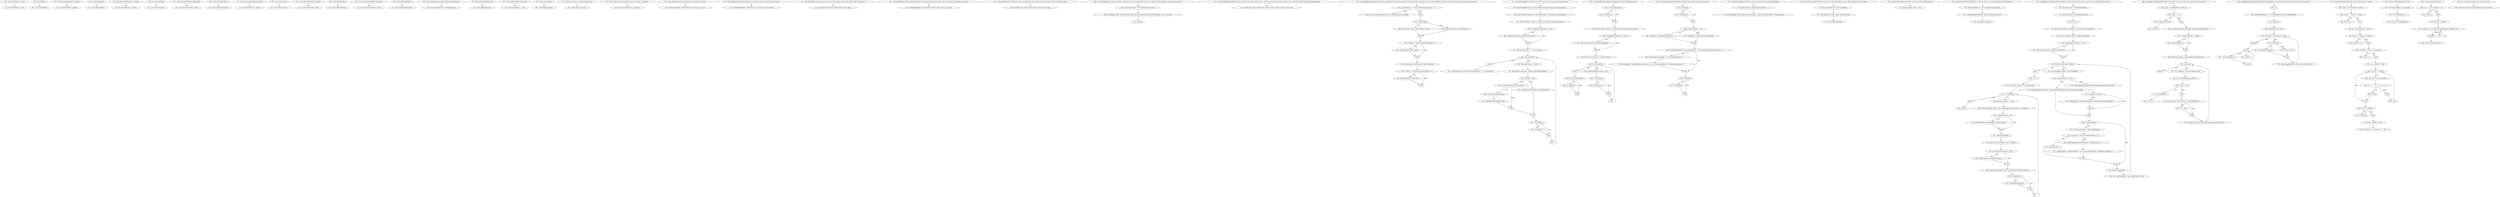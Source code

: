 digraph HelpFormatter_CFG {
  // graph-vertices
  v1  [label="193:  void setWidth(final int width)"];
  v2  [label="195:  this.defaultWidth = width"];
  v3  [label="203:  int getWidth()"];
  v4  [label="205:  return defaultWidth;"];
  v5  [label="213:  void setLeftPadding(final int padding)"];
  v6  [label="215:  this.defaultLeftPad = padding"];
  v7  [label="223:  int getLeftPadding()"];
  v8  [label="225:  return defaultLeftPad;"];
  v9  [label="233:  void setDescPadding(final int padding)"];
  v10  [label="235:  this.defaultDescPad = padding"];
  v11  [label="243:  int getDescPadding()"];
  v12  [label="245:  return defaultDescPad;"];
  v13  [label="253:  void setSyntaxPrefix(final String prefix)"];
  v14  [label="255:  this.defaultSyntaxPrefix = prefix"];
  v15  [label="263:  String getSyntaxPrefix()"];
  v16  [label="265:  return defaultSyntaxPrefix;"];
  v17  [label="273:  void setNewLine(final String newline)"];
  v18  [label="275:  this.defaultNewLine = newline"];
  v19  [label="283:  String getNewLine()"];
  v20  [label="285:  return defaultNewLine;"];
  v21  [label="293:  void setOptPrefix(final String prefix)"];
  v22  [label="295:  this.defaultOptPrefix = prefix"];
  v23  [label="303:  String getOptPrefix()"];
  v24  [label="305:  return defaultOptPrefix;"];
  v25  [label="313:  void setLongOptPrefix(final String prefix)"];
  v26  [label="315:  this.defaultLongOptPrefix = prefix"];
  v27  [label="323:  String getLongOptPrefix()"];
  v28  [label="325:  return defaultLongOptPrefix;"];
  v29  [label="336:  void setLongOptSeparator(final String longOptSeparator)"];
  v30  [label="338:  this.longOptSeparator = longOptSeparator"];
  v31  [label="347:  String getLongOptSeparator()"];
  v32  [label="349:  return longOptSeparator;"];
  v33  [label="357:  void setArgName(final String name)"];
  v34  [label="359:  this.defaultArgName = name"];
  v35  [label="367:  String getArgName()"];
  v36  [label="369:  return defaultArgName;"];
  v37  [label="379:  Comparator<Option> getOptionComparator()"];
  v38  [label="381:  return optionComparator;"];
  v39  [label="391:  void setOptionComparator(final Comparator<Option> comparator)"];
  v40  [label="393:  this.optionComparator = comparator"];
  v41  [label="404:  void printHelp(final String cmdLineSyntax, final Options options)"];
  v42  [label="406:  printHelp(getWidth(), cmdLineSyntax, null, options, null, false)"];
  v43  [label="419:  void printHelp(final String cmdLineSyntax, final Options options, final boolean autoUsage)"];
  v44  [label="421:  printHelp(getWidth(), cmdLineSyntax, null, options, null, autoUsage)"];
  v45  [label="434:  void printHelp(final String cmdLineSyntax, final String header, final Options options, final String footer)"];
  v46  [label="436:  printHelp(cmdLineSyntax, header, options, footer, false)"];
  v47  [label="451:  void printHelp(final String cmdLineSyntax, final String header, final Options options, final String footer, final boolean autoUsage)"];
  v48  [label="453:  printHelp(getWidth(), cmdLineSyntax, header, options, footer, autoUsage)"];
  v49  [label="467:  void printHelp(final int width, final String cmdLineSyntax, final String header, final Options options, final String footer)"];
  v50  [label="469:  printHelp(width, cmdLineSyntax, header, options, footer, false)"];
  v51  [label="485:  void printHelp(final int width, final String cmdLineSyntax, final String header, final Options options, final String footer, final boolean autoUsage)"];
  v52  [label="488:  final PrintWriter pw = new PrintWriter(System.out)"];
  v53  [label="490:  printHelp(pw, width, cmdLineSyntax, header, options, getLeftPadding(), getDescPadding(), footer, autoUsage)"];
  v54  [label="491:  pw.flush()"];
  v55  [label="511:  void printHelp(final PrintWriter pw, final int width, final String cmdLineSyntax,  final String header, final Options options, final int leftPad,  final int descPad, final String footer)"];
  v56  [label="515:  printHelp(pw, width, cmdLineSyntax, header, options, leftPad, descPad, footer, false)"];
  v57  [label="538:  void printHelp(final PrintWriter pw, final int width, final String cmdLineSyntax, final String header, final Options options, final int leftPad, final int descPad, final String footer, final boolean autoUsage)"];
  v58  [label="542:  if (cmdLineSyntax == null || cmdLineSyntax.length() == 0)"];
  v59  [label="544:  throw new IllegalArgumentException('cmdLineSyntax not provided')"];
  v60  [label="endif"];
  v61  [label="547:  if (autoUsage)"];
  v62  [label="549:  printUsage(pw, width, cmdLineSyntax, options)"];
  v63  [label="endif"];
  v64  [label="553:  printUsage(pw, width, cmdLineSyntax)"];
  v65  [label="556:  if (header != null && header.trim().length() > 0)"];
  v66  [label="558:  printWrapped(pw, width, header)"];
  v67  [label="endif"];
  v68  [label="561:  printOptions(pw, width, options, leftPad, descPad)"];
  v69  [label="563:  if (footer != null && footer.trim().length() > 0)"];
  v70  [label="565:  printWrapped(pw, width, footer)"];
  v71  [label="endif"];
  v72  [label="577:  void printUsage(final PrintWriter pw, final int width, final String app, final Options options)"];
  v73  [label="580:  final StringBuffer buff = new StringBuffer(getSyntaxPrefix()).append(app).append(' ')"];
  v74  [label="583:  final Collection<OptionGroup> processedGroups = new ArrayList<OptionGroup>()"];
  v75  [label="585:  final List<Option> optList = new ArrayList<Option>(options.getOptions())"];
  v76  [label="586:  if (getOptionComparator() != null)"];
  v77  [label="588:  Collections.sort(optList, getOptionComparator())"];
  v78  [label="endif"];
  v79  [label="591:  final Iterator<Option> it = optList.iterator()"];
  v80  [label="591:  for (it.hasNext())"];
  v81  [label="591:   ; "];
  v82  [label="endfor"];
  v83  [label="594:  final Option option = it.next()"];
  v84  [label="597:  final OptionGroup group = options.getOptionGroup(option)"];
  v85  [label="600:  if (group != null)"];
  v86  [label="603:  if (!processedGroups.contains(group))"];
  v87  [label="606:  processedGroups.add(group)"];
  v88  [label="610:  appendOptionGroup(buff, group)"];
  v89  [label="endif"];
  v90  [label="endif"];
  v91  [label="620:  appendOption(buff, option, option.isRequired())"];
  v92  [label="623:  if (it.hasNext())"];
  v93  [label="625:  buff.append(' ')"];
  v94  [label="endif"];
  v95  [label="631:  printWrapped(pw, width, buff.toString().indexOf(' ') + 1, buff.toString())"];
  v96  [label="642:  void appendOptionGroup(final StringBuffer buff, final OptionGroup group)"];
  v97  [label="644:  if (!group.isRequired())"];
  v98  [label="646:  buff.append('[')"];
  v99  [label="endif"];
  v100  [label="649:  final List<Option> optList = new ArrayList<Option>(group.getOptions())"];
  v101  [label="650:  if (getOptionComparator() != null)"];
  v102  [label="652:  Collections.sort(optList, getOptionComparator())"];
  v103  [label="endif"];
  v104  [label="655:  final Iterator<Option> it = optList.iterator()"];
  v105  [label="655:  for (it.hasNext())"];
  v106  [label="655:   ; "];
  v107  [label="endfor"];
  v108  [label="658:  appendOption(buff, it.next(), true)"];
  v109  [label="660:  if (it.hasNext())"];
  v110  [label="662:  buff.append(' | ')"];
  v111  [label="endif"];
  v112  [label="666:  if (!group.isRequired())"];
  v113  [label="668:  buff.append(']')"];
  v114  [label="endif"];
  v115  [label="679:  void appendOption(final StringBuffer buff, final Option option, final boolean required)"];
  v116  [label="681:  if (!required)"];
  v117  [label="683:  buff.append('[')"];
  v118  [label="endif"];
  v119  [label="686:  if (option.getOpt() != null)"];
  v120  [label="688:  buff.append('-').append(option.getOpt())"];
  v121  [label="endif"];
  v122  [label="692:  buff.append('--').append(option.getLongOpt())"];
  v123  [label="696:  if (option.hasArg() && (option.getArgName() == null || option.getArgName().length() != 0))"];
  v124  [label="698:  buff.append(option.getOpt() == null ? longOptSeparator : ' ')"];
  v125  [label="699:  buff.append('<').append(option.getArgName() != null ? option.getArgName() : getArgName()).append('>')"];
  v126  [label="endif"];
  v127  [label="703:  if (!required)"];
  v128  [label="705:  buff.append(']')"];
  v129  [label="endif"];
  v130  [label="717:  void printUsage(final PrintWriter pw, final int width, final String cmdLineSyntax)"];
  v131  [label="719:  final int argPos = cmdLineSyntax.indexOf(' ') + 1"];
  v132  [label="721:  printWrapped(pw, width, getSyntaxPrefix().length() + argPos, getSyntaxPrefix() + cmdLineSyntax)"];
  v133  [label="736:  void printOptions(final PrintWriter pw, final int width, final Options options, final int leftPad, final int descPad)"];
  v134  [label="739:  final StringBuffer sb = new StringBuffer()"];
  v135  [label="741:  renderOptions(sb, width, options, leftPad, descPad)"];
  v136  [label="742:  pw.println(sb.toString())"];
  v137  [label="752:  void printWrapped(final PrintWriter pw, final int width, final String text)"];
  v138  [label="754:  printWrapped(pw, width, 0, text)"];
  v139  [label="765:  void printWrapped(final PrintWriter pw, final int width, final int nextLineTabStop, final String text)"];
  v140  [label="767:  final StringBuffer sb = new StringBuffer(text.length())"];
  v141  [label="769:  renderWrappedTextBlock(sb, width, nextLineTabStop, text)"];
  v142  [label="770:  pw.println(sb.toString())"];
  v143  [label="789:  StringBuffer renderOptions(final StringBuffer sb, final int width, final Options options, final int leftPad, final int descPad)"];
  v144  [label="791:  final String lpad = createPadding(leftPad)"];
  v145  [label="792:  final String dpad = createPadding(descPad)"];
  v146  [label="798:  int max = 0"];
  v147  [label="799:  final List<StringBuffer> prefixList = new ArrayList<StringBuffer>()"];
  v148  [label="801:  final List<Option> optList = options.helpOptions()"];
  v149  [label="803:  if (getOptionComparator() != null)"];
  v150  [label="805:  Collections.sort(optList, getOptionComparator())"];
  v151  [label="endif"];
  v152  [label="808:  for (final Option option : optList)"];
  v153  [label="endfor"];
  v154  [label="810:  final StringBuffer optBuf = new StringBuffer()"];
  v155  [label="812:  if (option.getOpt() == null)"];
  v156  [label="814:  optBuf.append(lpad).append(' ').append(getLongOptPrefix()).append(option.getLongOpt())"];
  v157  [label="endif"];
  v158  [label="818:  optBuf.append(lpad).append(getOptPrefix()).append(option.getOpt())"];
  v159  [label="820:  if (option.hasLongOpt())"];
  v160  [label="822:  optBuf.append(',').append(getLongOptPrefix()).append(option.getLongOpt())"];
  v161  [label="endif"];
  v162  [label="826:  if (option.hasArg())"];
  v163  [label="828:  final String argName = option.getArgName()"];
  v164  [label="829:  if (argName != null && argName.length() == 0)"];
  v165  [label="832:  optBuf.append(' ')"];
  v166  [label="endif"];
  v167  [label="836:  optBuf.append(option.hasLongOpt() ? longOptSeparator : ' ')"];
  v168  [label="837:  optBuf.append('<').append(argName != null ? option.getArgName() : getArgName()).append('>')"];
  v169  [label="endif"];
  v170  [label="841:  prefixList.add(optBuf)"];
  v171  [label="842:  max = optBuf.length() > max ? optBuf.length() : max"];
  v172  [label="845:  int x = 0"];
  v173  [label="847:  final Iterator<Option> it = optList.iterator()"];
  v174  [label="847:  for (it.hasNext())"];
  v175  [label="847:   ; "];
  v176  [label="endfor"];
  v177  [label="849:  final Option option = it.next()"];
  v178  [label="850:  final StringBuilder optBuf = new StringBuilder(prefixList.get(x++).toString())"];
  v179  [label="852:  if (optBuf.length() < max)"];
  v180  [label="854:  optBuf.append(createPadding(max - optBuf.length()))"];
  v181  [label="endif"];
  v182  [label="857:  optBuf.append(dpad)"];
  v183  [label="859:  final int nextLineTabStop = max + descPad"];
  v184  [label="861:  if (option.getDescription() != null)"];
  v185  [label="863:  optBuf.append(option.getDescription())"];
  v186  [label="endif"];
  v187  [label="866:  renderWrappedText(sb, width, nextLineTabStop, optBuf.toString())"];
  v188  [label="868:  if (it.hasNext())"];
  v189  [label="870:  sb.append(getNewLine())"];
  v190  [label="endif"];
  v191  [label="874:  return sb;"];
  v192  [label="888:  StringBuffer renderWrappedText(final StringBuffer sb, final int width, int nextLineTabStop, String text)"];
  v193  [label="891:  int pos = findWrapPos(text, width, 0)"];
  v194  [label="893:  if (pos == -1)"];
  v195  [label="895:  sb.append(rtrim(text))"];
  v196  [label="897:  return sb;"];
  v197  [label="endif"];
  v198  [label="899:  sb.append(rtrim(text.substring(0, pos))).append(getNewLine())"];
  v199  [label="901:  if (nextLineTabStop >= width)"];
  v200  [label="904:  nextLineTabStop = 1"];
  v201  [label="endif"];
  v202  [label="908:  final String padding = createPadding(nextLineTabStop)"];
  v203  [label="910:  while (true)"];
  v204  [label="endwhile"];
  v205  [label="912:  text = padding + text.substring(pos).trim()"];
  v206  [label="913:  pos = findWrapPos(text, width, 0)"];
  v207  [label="915:  if (pos == -1)"];
  v208  [label="917:  sb.append(text)"];
  v209  [label="919:  return sb;"];
  v210  [label="endif"];
  v211  [label="922:  if (text.length() > width && pos == nextLineTabStop - 1)"];
  v212  [label="924:  pos = width"];
  v213  [label="endif"];
  v214  [label="927:  sb.append(rtrim(text.substring(0, pos))).append(getNewLine())"];
  v215  [label="940:  Appendable renderWrappedTextBlock(final StringBuffer sb, final int width, final int nextLineTabStop, final String text)"];
  v216  [label="942:  try"];
  v217  [label="end-try"];
  v218  [label="944:  final BufferedReader in = new BufferedReader(new StringReader(text))"];
  v219  [label="945:  String line"];
  v220  [label="946:  boolean firstLine = true"];
  v221  [label="947:  while ((line = in.readLine()) != null)"];
  v222  [label="endwhile"];
  v223  [label="949:  if (!firstLine)"];
  v224  [label="951:  sb.append(getNewLine())"];
  v225  [label="endif"];
  v226  [label="955:  firstLine = false"];
  v227  [label="957:  renderWrappedText(sb, width, nextLineTabStop, line)"];
  v228  [label="end-catch"];
  v229  [label="960:  catch (IOException e)"];
  v230  [label="965:  return sb;"];
  v231  [label="982:  int findWrapPos(final String text, final int width, final int startPos)"];
  v232  [label="985:  int pos = text.indexOf('\\n', startPos)"];
  v233  [label="986:  if (pos != -1 && pos <= width)"];
  v234  [label="988:  return pos + 1;"];
  v235  [label="endif"];
  v236  [label="991:  pos = text.indexOf('\\t', startPos)"];
  v237  [label="992:  if (pos != -1 && pos <= width)"];
  v238  [label="994:  return pos + 1;"];
  v239  [label="endif"];
  v240  [label="997:  if (startPos + width >= text.length())"];
  v241  [label="999:  return -1;"];
  v242  [label="endif"];
  v243  [label="1003:  pos = startPos + width"];
  v244  [label="1003:  for (pos >= startPos)"];
  v245  [label="1003:  --pos"];
  v246  [label="endfor"];
  v247  [label="1005:  final char c = text.charAt(pos)"];
  v248  [label="1006:  if (c == ' ' || c == '\\n' || c == '\\r')"];
  v249  [label="1008:  break;"];
  v250  [label="endif"];
  v251  [label="1013:  if (pos > startPos)"];
  v252  [label="1015:  return pos;"];
  v253  [label="endif"];
  v254  [label="1019:  pos = startPos + width"];
  v255  [label="1021:  return pos == text.length() ? -1 : pos;"];
  v256  [label="1031:  String createPadding(final int len)"];
  v257  [label="1033:  final char[] padding = new char[len]"];
  v258  [label="1034:  Arrays.fill(padding, ' ')"];
  v259  [label="1036:  return new String(padding);"];
  v260  [label="1046:  String rtrim(final String s)"];
  v261  [label="1048:  if (s == null || s.length() == 0)"];
  v262  [label="1050:  return s;"];
  v263  [label="endif"];
  v264  [label="1053:  int pos = s.length()"];
  v265  [label="1055:  while (pos > 0 && Character.isWhitespace(s.charAt(pos - 1)))"];
  v266  [label="endwhile"];
  v267  [label="1057:  --pos"];
  v268  [label="1060:  return s.substring(0, pos);"];
  v269  [label="1086:  int compare(final Option opt1, final Option opt2)"];
  v270  [label="1088:  return opt1.getKey().compareToIgnoreCase(opt2.getKey());"];
  // graph-edges
  v1 -> v2;
  v3 -> v4;
  v5 -> v6;
  v7 -> v8;
  v9 -> v10;
  v11 -> v12;
  v13 -> v14;
  v15 -> v16;
  v17 -> v18;
  v19 -> v20;
  v21 -> v22;
  v23 -> v24;
  v25 -> v26;
  v27 -> v28;
  v29 -> v30;
  v31 -> v32;
  v33 -> v34;
  v35 -> v36;
  v37 -> v38;
  v39 -> v40;
  v41 -> v42;
  v43 -> v44;
  v45 -> v46;
  v47 -> v48;
  v49 -> v50;
  v51 -> v52;
  v52 -> v53;
  v53 -> v54;
  v55 -> v56;
  v57 -> v58;
  v58 -> v59  [label="True"];
  v58 -> v60  [label="False"];
  v60 -> v61;
  v61 -> v62  [label="True"];
  v62 -> v63;
  v61 -> v64  [label="False"];
  v64 -> v63;
  v63 -> v65;
  v65 -> v66  [label="True"];
  v66 -> v67;
  v65 -> v67  [label="False"];
  v67 -> v68;
  v68 -> v69;
  v69 -> v70  [label="True"];
  v70 -> v71;
  v69 -> v71  [label="False"];
  v72 -> v73;
  v73 -> v74;
  v74 -> v75;
  v75 -> v76;
  v76 -> v77  [label="True"];
  v77 -> v78;
  v76 -> v78  [label="False"];
  v78 -> v79;
  v79 -> v80;
  v80 -> v82  [label="False"];
  v80 -> v83  [label="True"];
  v83 -> v84;
  v84 -> v85;
  v85 -> v86  [label="True"];
  v86 -> v87  [label="True"];
  v87 -> v88;
  v88 -> v89;
  v86 -> v89  [label="False"];
  v89 -> v90;
  v85 -> v91  [label="False"];
  v91 -> v90;
  v90 -> v92;
  v92 -> v93  [label="True"];
  v93 -> v94;
  v92 -> v94  [label="False"];
  v94 -> v81;
  v81 -> v80;
  v82 -> v95;
  v96 -> v97;
  v97 -> v98  [label="True"];
  v98 -> v99;
  v97 -> v99  [label="False"];
  v99 -> v100;
  v100 -> v101;
  v101 -> v102  [label="True"];
  v102 -> v103;
  v101 -> v103  [label="False"];
  v103 -> v104;
  v104 -> v105;
  v105 -> v107  [label="False"];
  v105 -> v108  [label="True"];
  v108 -> v109;
  v109 -> v110  [label="True"];
  v110 -> v111;
  v109 -> v111  [label="False"];
  v111 -> v106;
  v106 -> v105;
  v107 -> v112;
  v112 -> v113  [label="True"];
  v113 -> v114;
  v112 -> v114  [label="False"];
  v115 -> v116;
  v116 -> v117  [label="True"];
  v117 -> v118;
  v116 -> v118  [label="False"];
  v118 -> v119;
  v119 -> v120  [label="True"];
  v120 -> v121;
  v119 -> v122  [label="False"];
  v122 -> v121;
  v121 -> v123;
  v123 -> v124  [label="True"];
  v124 -> v125;
  v125 -> v126;
  v123 -> v126  [label="False"];
  v126 -> v127;
  v127 -> v128  [label="True"];
  v128 -> v129;
  v127 -> v129  [label="False"];
  v130 -> v131;
  v131 -> v132;
  v133 -> v134;
  v134 -> v135;
  v135 -> v136;
  v137 -> v138;
  v139 -> v140;
  v140 -> v141;
  v141 -> v142;
  v143 -> v144;
  v144 -> v145;
  v145 -> v146;
  v146 -> v147;
  v147 -> v148;
  v148 -> v149;
  v149 -> v150  [label="True"];
  v150 -> v151;
  v149 -> v151  [label="False"];
  v151 -> v152;
  v152 -> v153  [label="False"];
  v152 -> v154  [label="True"];
  v154 -> v155;
  v155 -> v156  [label="True"];
  v156 -> v157;
  v155 -> v158  [label="False"];
  v158 -> v159;
  v159 -> v160  [label="True"];
  v160 -> v161;
  v159 -> v161  [label="False"];
  v161 -> v157;
  v157 -> v162;
  v162 -> v163  [label="True"];
  v163 -> v164;
  v164 -> v165  [label="True"];
  v165 -> v166;
  v164 -> v167  [label="False"];
  v167 -> v168;
  v168 -> v166;
  v166 -> v169;
  v162 -> v169  [label="False"];
  v169 -> v170;
  v170 -> v171;
  v171 -> v152;
  v153 -> v172;
  v172 -> v173;
  v173 -> v174;
  v174 -> v176  [label="False"];
  v174 -> v177  [label="True"];
  v177 -> v178;
  v178 -> v179;
  v179 -> v180  [label="True"];
  v180 -> v181;
  v179 -> v181  [label="False"];
  v181 -> v182;
  v182 -> v183;
  v183 -> v184;
  v184 -> v185  [label="True"];
  v185 -> v186;
  v184 -> v186  [label="False"];
  v186 -> v187;
  v187 -> v188;
  v188 -> v189  [label="True"];
  v189 -> v190;
  v188 -> v190  [label="False"];
  v190 -> v175;
  v175 -> v174;
  v176 -> v191;
  v192 -> v193;
  v193 -> v194;
  v194 -> v195  [label="True"];
  v195 -> v196;
  v194 -> v197  [label="False"];
  v197 -> v198;
  v198 -> v199;
  v199 -> v200  [label="True"];
  v200 -> v201;
  v199 -> v201  [label="False"];
  v201 -> v202;
  v202 -> v203;
  v203 -> v204  [label="False"];
  v203 -> v205  [label="True"];
  v205 -> v206;
  v206 -> v207;
  v207 -> v208  [label="True"];
  v208 -> v209;
  v207 -> v210  [label="False"];
  v210 -> v211;
  v211 -> v212  [label="True"];
  v212 -> v213;
  v211 -> v213  [label="False"];
  v213 -> v214;
  v214 -> v203;
  v215 -> v216;
  v216 -> v218;
  v218 -> v219;
  v219 -> v220;
  v220 -> v221;
  v221 -> v222  [label="False"];
  v221 -> v223  [label="True"];
  v223 -> v224  [label="True"];
  v224 -> v225;
  v223 -> v226  [label="False"];
  v226 -> v225;
  v225 -> v227;
  v227 -> v221;
  v222 -> v217;
  v217 -> v229  [label="Throws"];
  v229 -> v228;
  v228 -> v217;
  v217 -> v230;
  v231 -> v232;
  v232 -> v233;
  v233 -> v234  [label="True"];
  v233 -> v235  [label="False"];
  v235 -> v236;
  v236 -> v237;
  v237 -> v238  [label="True"];
  v237 -> v239  [label="False"];
  v239 -> v240;
  v240 -> v241  [label="True"];
  v240 -> v242  [label="False"];
  v242 -> v243;
  v243 -> v244;
  v244 -> v246  [label="False"];
  v244 -> v247  [label="True"];
  v247 -> v248;
  v248 -> v249  [label="True"];
  v249 -> v246;
  v248 -> v250  [label="False"];
  v250 -> v245;
  v245 -> v244;
  v246 -> v251;
  v251 -> v252  [label="True"];
  v251 -> v253  [label="False"];
  v253 -> v254;
  v254 -> v255;
  v256 -> v257;
  v257 -> v258;
  v258 -> v259;
  v260 -> v261;
  v261 -> v262  [label="True"];
  v261 -> v263  [label="False"];
  v263 -> v264;
  v264 -> v265;
  v265 -> v266  [label="False"];
  v265 -> v267  [label="True"];
  v267 -> v265;
  v266 -> v268;
  v269 -> v270;
  // end-of-graph
}
